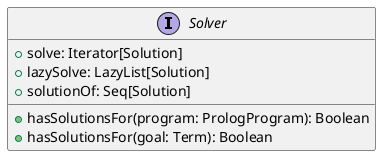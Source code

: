 @startuml
interface Solver {
    + solve: Iterator[Solution]
    + lazySolve: LazyList[Solution]
    + solutionOf: Seq[Solution]
    + hasSolutionsFor(program: PrologProgram): Boolean
    + hasSolutionsFor(goal: Term): Boolean
}
@enduml